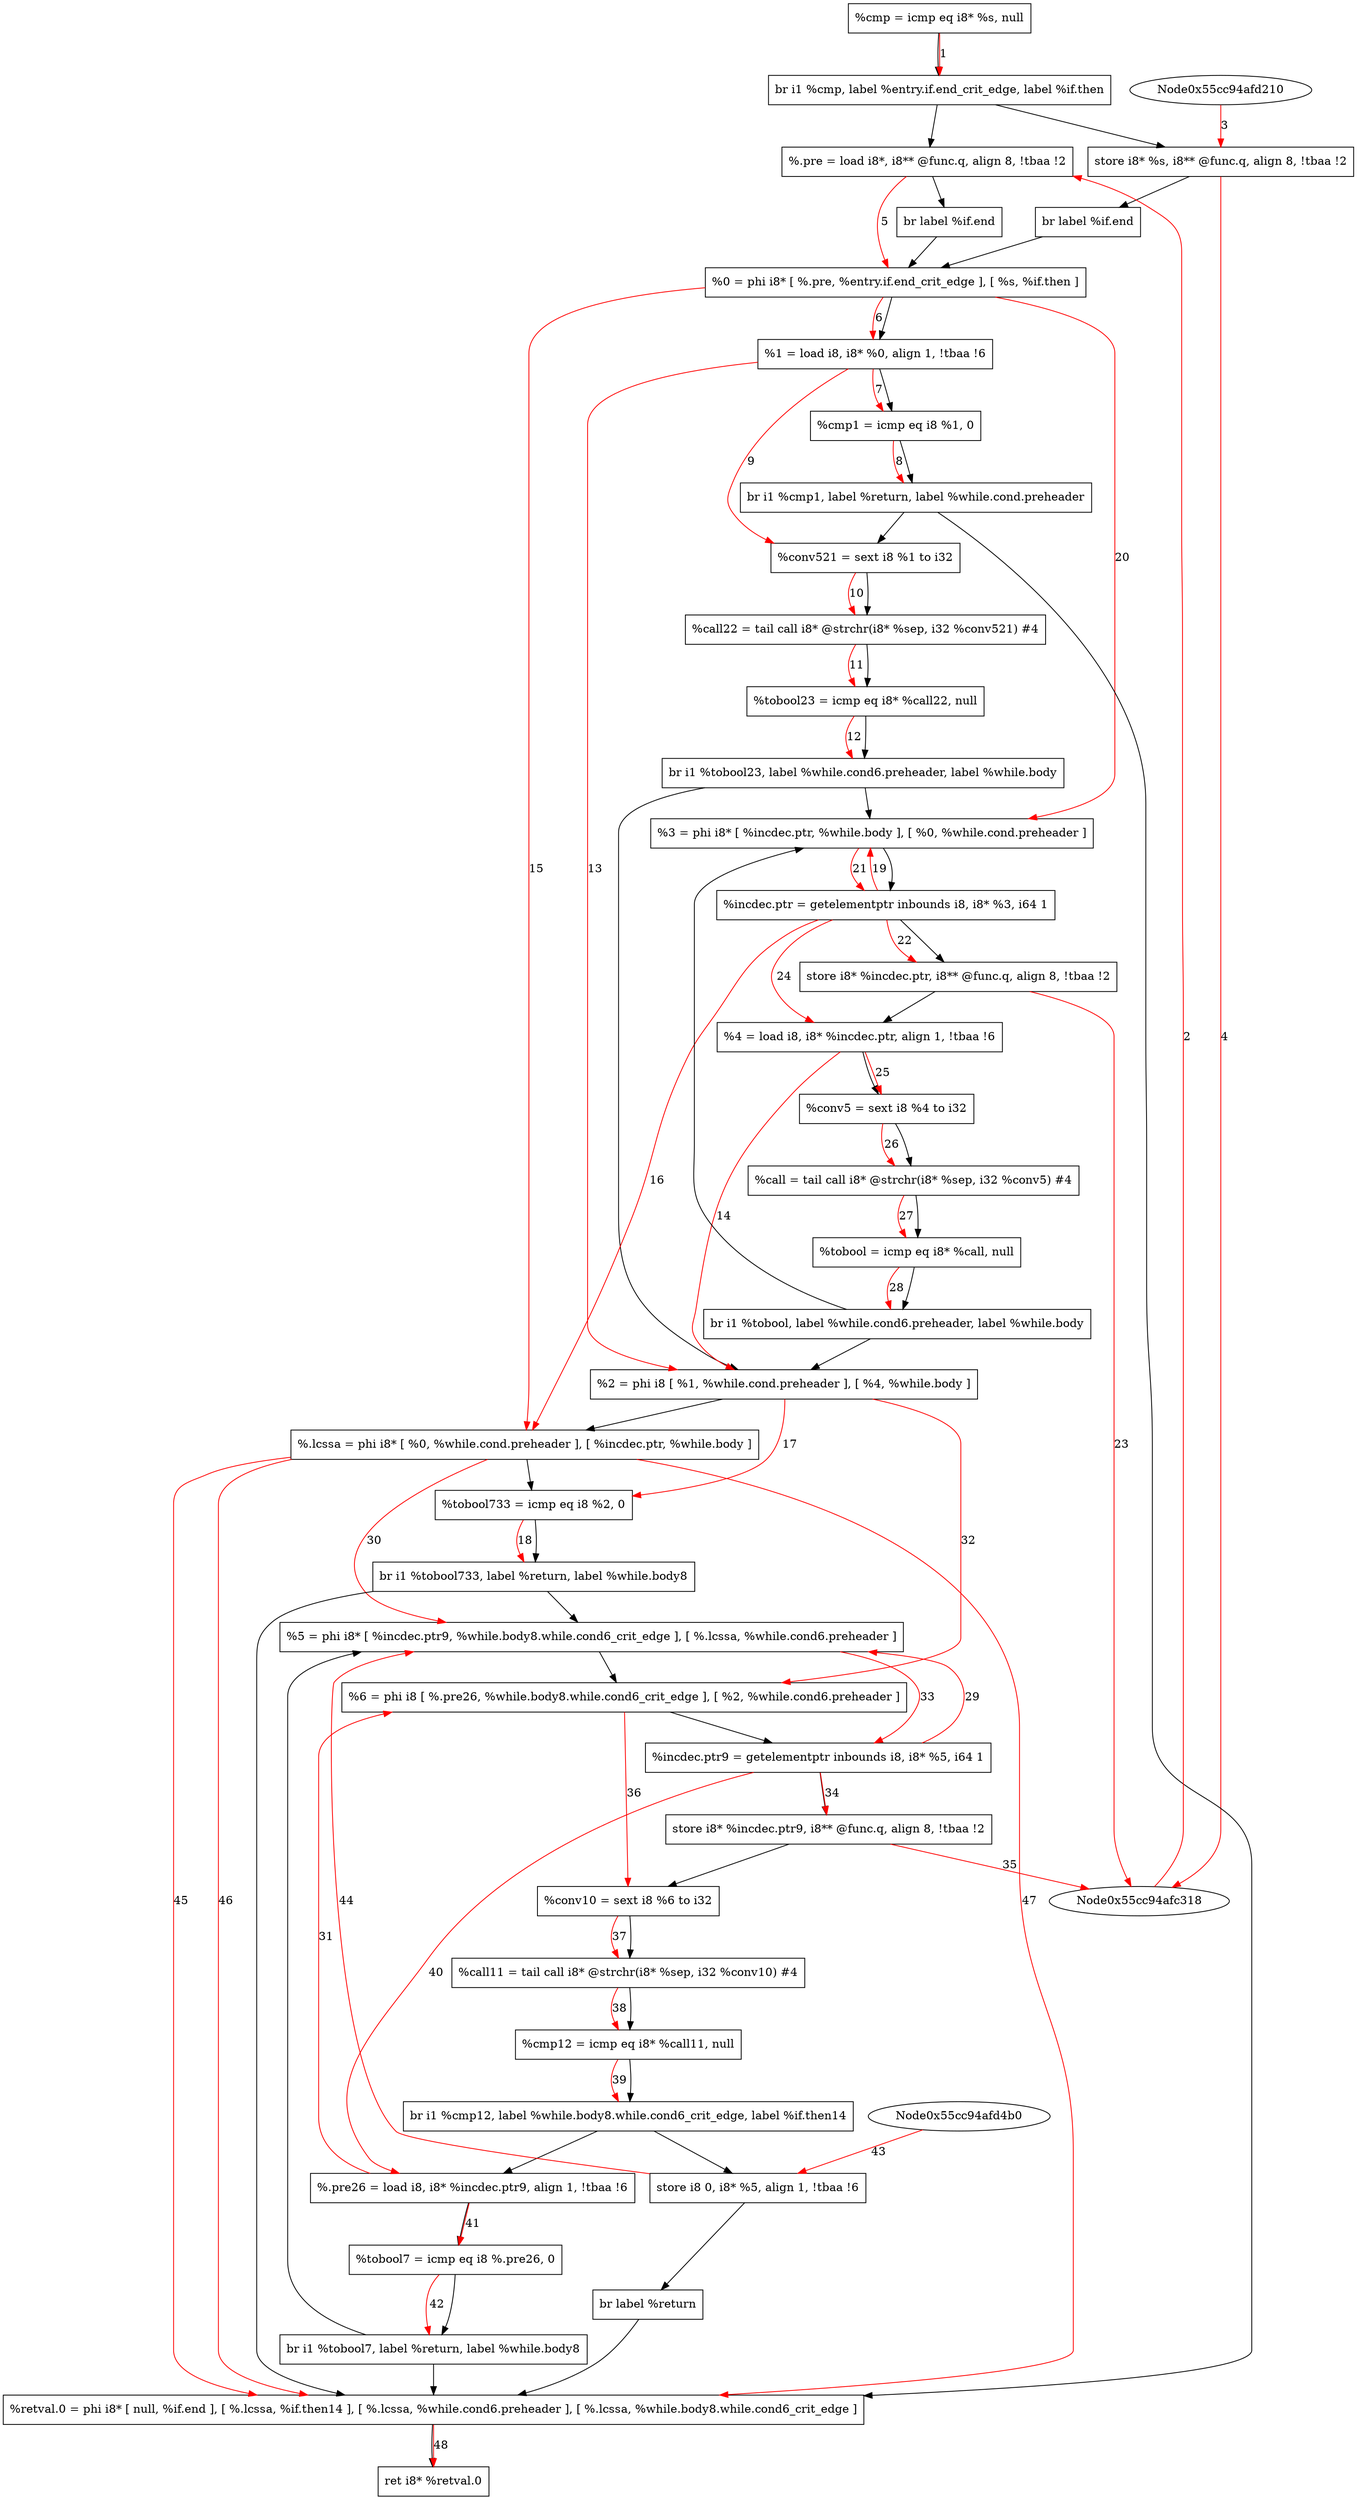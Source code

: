 digraph "CDFG for'func' function" {
	Node0x55cc94afd470[shape=record, label="  %cmp = icmp eq i8* %s, null"]
	Node0x55cc94a85c98[shape=record, label="  br i1 %cmp, label %entry.if.end_crit_edge, label %if.then"]
	Node0x55cc94afd3f8[shape=record, label="  %.pre = load i8*, i8** @func.q, align 8, !tbaa !2"]
	Node0x55cc94afe618[shape=record, label="  br label %if.end"]
	Node0x55cc94afe690[shape=record, label="  store i8* %s, i8** @func.q, align 8, !tbaa !2"]
	Node0x55cc94afd608[shape=record, label="  br label %if.end"]
	Node0x55cc94afecf8[shape=record, label="  %0 = phi i8* [ %.pre, %entry.if.end_crit_edge ], [ %s, %if.then ]"]
	Node0x55cc94afe5b8[shape=record, label="  %1 = load i8, i8* %0, align 1, !tbaa !6"]
	Node0x55cc94aff4b0[shape=record, label="  %cmp1 = icmp eq i8 %1, 0"]
	Node0x55cc94a91348[shape=record, label="  br i1 %cmp1, label %return, label %while.cond.preheader"]
	Node0x55cc94aff658[shape=record, label="  %conv521 = sext i8 %1 to i32"]
	Node0x55cc94aff7f8[shape=record, label="  %call22 = tail call i8* @strchr(i8* %sep, i32 %conv521) #4"]
	Node0x55cc94affa70[shape=record, label="  %tobool23 = icmp eq i8* %call22, null"]
	Node0x55cc94a91588[shape=record, label="  br i1 %tobool23, label %while.cond6.preheader, label %while.body"]
	Node0x55cc94affd68[shape=record, label="  %2 = phi i8 [ %1, %while.cond.preheader ], [ %4, %while.body ]"]
	Node0x55cc94affe68[shape=record, label="  %.lcssa = phi i8* [ %0, %while.cond.preheader ], [ %incdec.ptr, %while.body ]"]
	Node0x55cc94afff30[shape=record, label="  %tobool733 = icmp eq i8 %2, 0"]
	Node0x55cc94b000c8[shape=record, label="  br i1 %tobool733, label %return, label %while.body8"]
	Node0x55cc94b00148[shape=record, label="  %3 = phi i8* [ %incdec.ptr, %while.body ], [ %0, %while.cond.preheader ]"]
	Node0x55cc94b00210[shape=record, label="  %incdec.ptr = getelementptr inbounds i8, i8* %3, i64 1"]
	Node0x55cc94b00290[shape=record, label="  store i8* %incdec.ptr, i8** @func.q, align 8, !tbaa !2"]
	Node0x55cc94affba8[shape=record, label="  %4 = load i8, i8* %incdec.ptr, align 1, !tbaa !6"]
	Node0x55cc94affc78[shape=record, label="  %conv5 = sext i8 %4 to i32"]
	Node0x55cc94b009e8[shape=record, label="  %call = tail call i8* @strchr(i8* %sep, i32 %conv5) #4"]
	Node0x55cc94b00ac0[shape=record, label="  %tobool = icmp eq i8* %call, null"]
	Node0x55cc94b00b48[shape=record, label="  br i1 %tobool, label %while.cond6.preheader, label %while.body"]
	Node0x55cc94b00c78[shape=record, label="  %5 = phi i8* [ %incdec.ptr9, %while.body8.while.cond6_crit_edge ], [ %.lcssa, %while.cond6.preheader ]"]
	Node0x55cc94b00dc8[shape=record, label="  %6 = phi i8 [ %.pre26, %while.body8.while.cond6_crit_edge ], [ %2, %while.cond6.preheader ]"]
	Node0x55cc94b00e90[shape=record, label="  %incdec.ptr9 = getelementptr inbounds i8, i8* %5, i64 1"]
	Node0x55cc94b01230[shape=record, label="  store i8* %incdec.ptr9, i8** @func.q, align 8, !tbaa !2"]
	Node0x55cc94b00038[shape=record, label="  %conv10 = sext i8 %6 to i32"]
	Node0x55cc94b01348[shape=record, label="  %call11 = tail call i8* @strchr(i8* %sep, i32 %conv10) #4"]
	Node0x55cc94b01420[shape=record, label="  %cmp12 = icmp eq i8* %call11, null"]
	Node0x55cc94b01558[shape=record, label="  br i1 %cmp12, label %while.body8.while.cond6_crit_edge, label %if.then14"]
	Node0x55cc94b00bf8[shape=record, label="  %.pre26 = load i8, i8* %incdec.ptr9, align 1, !tbaa !6"]
	Node0x55cc94b015d0[shape=record, label="  %tobool7 = icmp eq i8 %.pre26, 0"]
	Node0x55cc94b01678[shape=record, label="  br i1 %tobool7, label %return, label %while.body8"]
	Node0x55cc94b016f0[shape=record, label="  store i8 0, i8* %5, align 1, !tbaa !6"]
	Node0x55cc94b014c8[shape=record, label="  br label %return"]
	Node0x55cc94b01748[shape=record, label="  %retval.0 = phi i8* [ null, %if.end ], [ %.lcssa, %if.then14 ], [ %.lcssa, %while.cond6.preheader ], [ %.lcssa, %while.body8.while.cond6_crit_edge ]"]
	Node0x55cc94aff578[shape=record, label="  ret i8* %retval.0"]
	Node0x55cc94afd470 -> Node0x55cc94a85c98
	Node0x55cc94a85c98 -> Node0x55cc94afd3f8
	Node0x55cc94a85c98 -> Node0x55cc94afe690
	Node0x55cc94afd3f8 -> Node0x55cc94afe618
	Node0x55cc94afe618 -> Node0x55cc94afecf8
	Node0x55cc94afe690 -> Node0x55cc94afd608
	Node0x55cc94afd608 -> Node0x55cc94afecf8
	Node0x55cc94afecf8 -> Node0x55cc94afe5b8
	Node0x55cc94afe5b8 -> Node0x55cc94aff4b0
	Node0x55cc94aff4b0 -> Node0x55cc94a91348
	Node0x55cc94a91348 -> Node0x55cc94b01748
	Node0x55cc94a91348 -> Node0x55cc94aff658
	Node0x55cc94aff658 -> Node0x55cc94aff7f8
	Node0x55cc94aff7f8 -> Node0x55cc94affa70
	Node0x55cc94affa70 -> Node0x55cc94a91588
	Node0x55cc94a91588 -> Node0x55cc94affd68
	Node0x55cc94a91588 -> Node0x55cc94b00148
	Node0x55cc94affd68 -> Node0x55cc94affe68
	Node0x55cc94affe68 -> Node0x55cc94afff30
	Node0x55cc94afff30 -> Node0x55cc94b000c8
	Node0x55cc94b000c8 -> Node0x55cc94b01748
	Node0x55cc94b000c8 -> Node0x55cc94b00c78
	Node0x55cc94b00148 -> Node0x55cc94b00210
	Node0x55cc94b00210 -> Node0x55cc94b00290
	Node0x55cc94b00290 -> Node0x55cc94affba8
	Node0x55cc94affba8 -> Node0x55cc94affc78
	Node0x55cc94affc78 -> Node0x55cc94b009e8
	Node0x55cc94b009e8 -> Node0x55cc94b00ac0
	Node0x55cc94b00ac0 -> Node0x55cc94b00b48
	Node0x55cc94b00b48 -> Node0x55cc94affd68
	Node0x55cc94b00b48 -> Node0x55cc94b00148
	Node0x55cc94b00c78 -> Node0x55cc94b00dc8
	Node0x55cc94b00dc8 -> Node0x55cc94b00e90
	Node0x55cc94b00e90 -> Node0x55cc94b01230
	Node0x55cc94b01230 -> Node0x55cc94b00038
	Node0x55cc94b00038 -> Node0x55cc94b01348
	Node0x55cc94b01348 -> Node0x55cc94b01420
	Node0x55cc94b01420 -> Node0x55cc94b01558
	Node0x55cc94b01558 -> Node0x55cc94b00bf8
	Node0x55cc94b01558 -> Node0x55cc94b016f0
	Node0x55cc94b00bf8 -> Node0x55cc94b015d0
	Node0x55cc94b015d0 -> Node0x55cc94b01678
	Node0x55cc94b01678 -> Node0x55cc94b01748
	Node0x55cc94b01678 -> Node0x55cc94b00c78
	Node0x55cc94b016f0 -> Node0x55cc94b014c8
	Node0x55cc94b014c8 -> Node0x55cc94b01748
	Node0x55cc94b01748 -> Node0x55cc94aff578
edge [color=red]
	Node0x55cc94afd470 -> Node0x55cc94a85c98[label="1"]
	Node0x55cc94afc318 -> Node0x55cc94afd3f8[label="2"]
	Node0x55cc94afd210 -> Node0x55cc94afe690[label="3"]
	Node0x55cc94afe690 -> Node0x55cc94afc318[label="4"]
	Node0x55cc94afd3f8 -> Node0x55cc94afecf8[label="5"]
	Node0x55cc94afecf8 -> Node0x55cc94afe5b8[label="6"]
	Node0x55cc94afe5b8 -> Node0x55cc94aff4b0[label="7"]
	Node0x55cc94aff4b0 -> Node0x55cc94a91348[label="8"]
	Node0x55cc94afe5b8 -> Node0x55cc94aff658[label="9"]
	Node0x55cc94aff658 -> Node0x55cc94aff7f8[label="10"]
	Node0x55cc94aff7f8 -> Node0x55cc94affa70[label="11"]
	Node0x55cc94affa70 -> Node0x55cc94a91588[label="12"]
	Node0x55cc94afe5b8 -> Node0x55cc94affd68[label="13"]
	Node0x55cc94affba8 -> Node0x55cc94affd68[label="14"]
	Node0x55cc94afecf8 -> Node0x55cc94affe68[label="15"]
	Node0x55cc94b00210 -> Node0x55cc94affe68[label="16"]
	Node0x55cc94affd68 -> Node0x55cc94afff30[label="17"]
	Node0x55cc94afff30 -> Node0x55cc94b000c8[label="18"]
	Node0x55cc94b00210 -> Node0x55cc94b00148[label="19"]
	Node0x55cc94afecf8 -> Node0x55cc94b00148[label="20"]
	Node0x55cc94b00148 -> Node0x55cc94b00210[label="21"]
	Node0x55cc94b00210 -> Node0x55cc94b00290[label="22"]
	Node0x55cc94b00290 -> Node0x55cc94afc318[label="23"]
	Node0x55cc94b00210 -> Node0x55cc94affba8[label="24"]
	Node0x55cc94affba8 -> Node0x55cc94affc78[label="25"]
	Node0x55cc94affc78 -> Node0x55cc94b009e8[label="26"]
	Node0x55cc94b009e8 -> Node0x55cc94b00ac0[label="27"]
	Node0x55cc94b00ac0 -> Node0x55cc94b00b48[label="28"]
	Node0x55cc94b00e90 -> Node0x55cc94b00c78[label="29"]
	Node0x55cc94affe68 -> Node0x55cc94b00c78[label="30"]
	Node0x55cc94b00bf8 -> Node0x55cc94b00dc8[label="31"]
	Node0x55cc94affd68 -> Node0x55cc94b00dc8[label="32"]
	Node0x55cc94b00c78 -> Node0x55cc94b00e90[label="33"]
	Node0x55cc94b00e90 -> Node0x55cc94b01230[label="34"]
	Node0x55cc94b01230 -> Node0x55cc94afc318[label="35"]
	Node0x55cc94b00dc8 -> Node0x55cc94b00038[label="36"]
	Node0x55cc94b00038 -> Node0x55cc94b01348[label="37"]
	Node0x55cc94b01348 -> Node0x55cc94b01420[label="38"]
	Node0x55cc94b01420 -> Node0x55cc94b01558[label="39"]
	Node0x55cc94b00e90 -> Node0x55cc94b00bf8[label="40"]
	Node0x55cc94b00bf8 -> Node0x55cc94b015d0[label="41"]
	Node0x55cc94b015d0 -> Node0x55cc94b01678[label="42"]
	Node0x55cc94afd4b0 -> Node0x55cc94b016f0[label="43"]
	Node0x55cc94b016f0 -> Node0x55cc94b00c78[label="44"]
	Node0x55cc94affe68 -> Node0x55cc94b01748[label="45"]
	Node0x55cc94affe68 -> Node0x55cc94b01748[label="46"]
	Node0x55cc94affe68 -> Node0x55cc94b01748[label="47"]
	Node0x55cc94b01748 -> Node0x55cc94aff578[label="48"]
}
